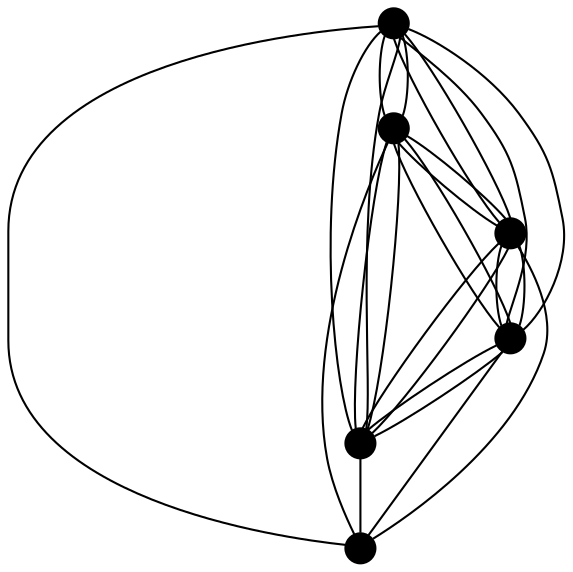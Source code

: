 graph G {
	node [shape = point, width = 0.2]
	a -- b
	a-- c
	a -- d
	a -- e
	a -- f
	b -- a
	b -- c
	b -- d
	b -- e
	b -- f
	c -- a
	c -- b
	c -- d
	c -- e
	c -- f
	e -- a
	e -- b
	e -- c
	e -- d
	e -- f
	f -- a
	f -- b
	f -- c
	f -- d
	f -- e
}